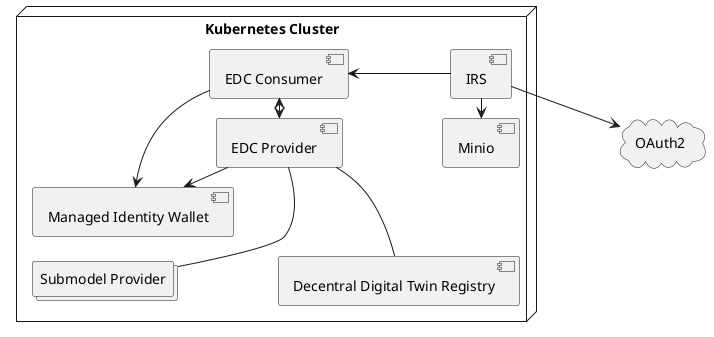 @startuml
skinparam monochrome true
skinparam shadowing false
skinparam nodesep 100
skinparam ranksep 20
skinparam defaultFontName "Architects daughter"

cloud OAuth2

node "Kubernetes Cluster" as k8s {

    component IRS
    component Minio
    component "Decentral Digital Twin Registry" as dtr
    component "EDC Consumer" as consumer
    component "EDC Provider" as provider
    component "Managed Identity Wallet" as miw
    collections "Submodel Provider" as submodel


    IRS --> Minio
    IRS -> consumer
    consumer --> miw
    provider --> miw
    consumer <--> provider
    provider --- submodel
    provider --- dtr

}

IRS --> OAuth2

@enduml